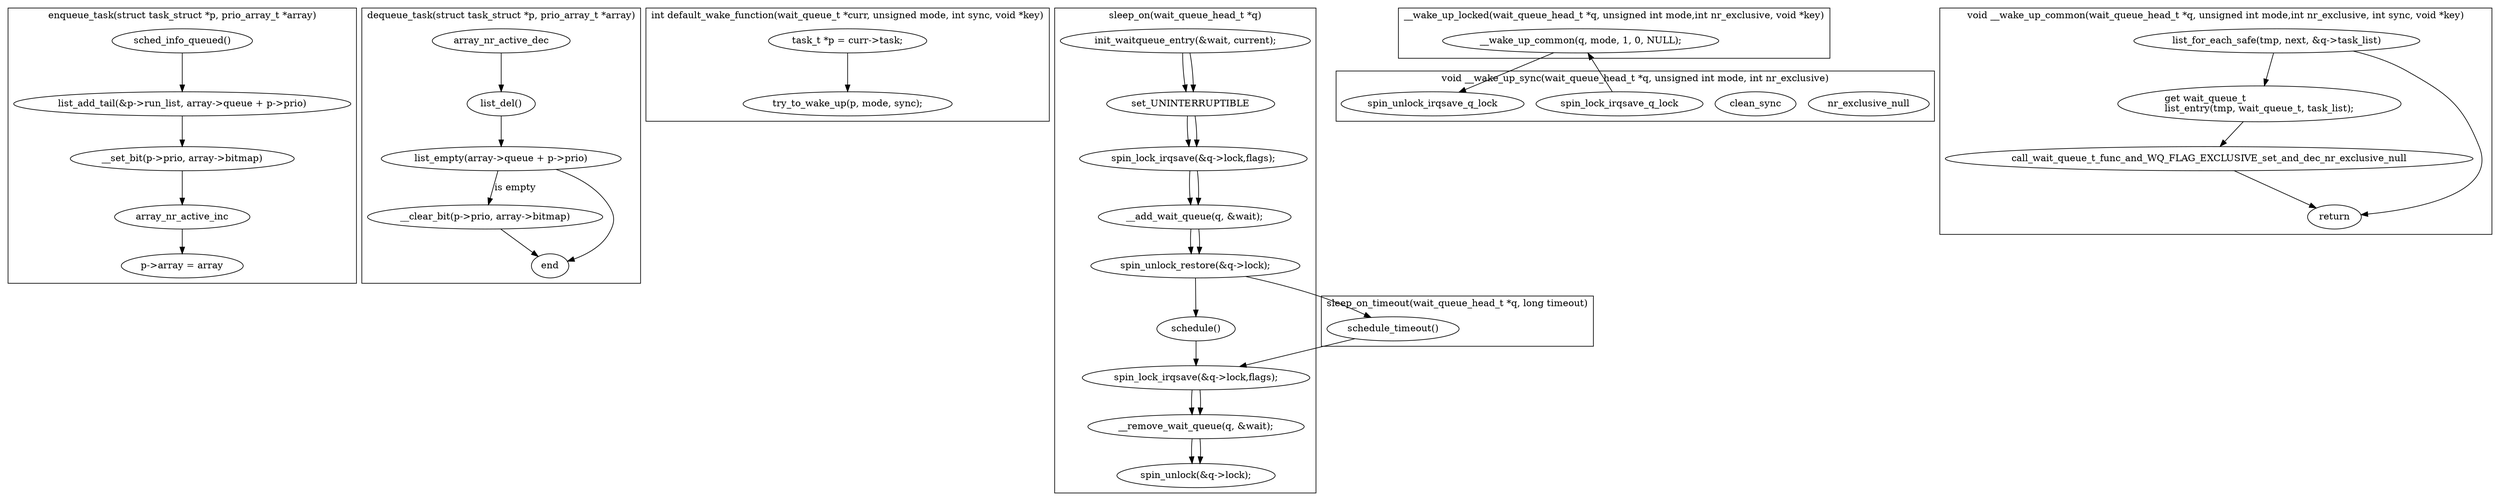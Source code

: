 digraph sched_c{
        subgraph cluster_enqueue_task{
                label="enqueue_task(struct task_struct *p, prio_array_t *array)";

		sched_info_queued[label="sched_info_queued()"];
		list_add_tail[label="list_add_tail(&p->run_list, array->queue + p->prio)"];
		__set_bit[label="__set_bit(p->prio, array->bitmap)"];
		array_nr_active_inc;
		p_array_array[label="p->array = array"];

		sched_info_queued -> list_add_tail;
		list_add_tail -> __set_bit;
		__set_bit -> array_nr_active_inc;
		array_nr_active_inc -> p_array_array;
        }

        subgraph cluster_dequeue_task{
                label="dequeue_task(struct task_struct *p, prio_array_t *array)";

		array_nr_active_dec;
		list_del[label="list_del()"];
		list_empty[label="list_empty(array->queue + p->prio)"];
		__clear_bit[label="__clear_bit(p->prio, array->bitmap)"];
		end;

		array_nr_active_dec -> list_del;
		list_del -> list_empty;
		list_empty -> __clear_bit[label="is empty"];
		list_empty -> end;
		__clear_bit -> end;
        }

        subgraph cluster_default_wake_function{
				label="int default_wake_function(wait_queue_t *curr, unsigned mode, int sync, void *key)"

				get_curr_task[label="task_t *p = curr->task;"];
				try_to_wake_up[label="try_to_wake_up(p, mode, sync);"];

				get_curr_task -> try_to_wake_up;
		}

		subgraph cluster_sleep_on{
				label="sleep_on(wait_queue_head_t *q)";

				init_waitqueue_entry[label="init_waitqueue_entry(&wait, current);"];
				set_UNINTERRUPTIBLE[label="set_UNINTERRUPTIBLE"];
				spin_lock_irqsave_1[label="spin_lock_irqsave(&q->lock,flags);"];
				__add_wait_queue[label="__add_wait_queue(q, &wait);"];
				spin_unlock_1[label="spin_unlock_restore(&q->lock);"];
				schedule[label="schedule()"];
				spin_lock_irqsave_2[label="spin_lock_irqsave(&q->lock,flags);"];
				spin_unlock_2[label="spin_unlock(&q->lock);"];
				__remove_wait_queue[label="__remove_wait_queue(q, &wait);"];

				init_waitqueue_entry -> set_UNINTERRUPTIBLE;
				set_UNINTERRUPTIBLE -> spin_lock_irqsave_1;
				spin_lock_irqsave_1 -> __add_wait_queue;
				__add_wait_queue -> spin_unlock_1;
				spin_unlock_1 -> schedule;
				schedule -> spin_lock_irqsave_2;
				spin_lock_irqsave_2 -> __remove_wait_queue;
				__remove_wait_queue -> spin_unlock_2;
		}

		subgraph cluster_sleep_on_timeout{
				label="sleep_on_timeout(wait_queue_head_t *q, long timeout)";

				init_waitqueue_entry[label="init_waitqueue_entry(&wait, current);"];
				set_UNINTERRUPTIBLE[label="set_UNINTERRUPTIBLE"];
				spin_lock_irqsave_1[label="spin_lock_irqsave(&q->lock,flags);"];
				__add_wait_queue[label="__add_wait_queue(q, &wait);"];
				spin_unlock_1[label="spin_unlock_restore(&q->lock);"];
				schedule_timeout[label="schedule_timeout()"];
				spin_lock_irqsave_2[label="spin_lock_irqsave(&q->lock,flags);"];
				spin_unlock_2[label="spin_unlock(&q->lock);"];
				__remove_wait_queue[label="__remove_wait_queue(q, &wait);"];

				init_waitqueue_entry -> set_UNINTERRUPTIBLE;
				set_UNINTERRUPTIBLE -> spin_lock_irqsave_1;
				spin_lock_irqsave_1 -> __add_wait_queue;
				__add_wait_queue -> spin_unlock_1;
				spin_unlock_1 -> schedule_timeout;
				schedule_timeout -> spin_lock_irqsave_2;
				spin_lock_irqsave_2 -> __remove_wait_queue;
				__remove_wait_queue -> spin_unlock_2;
		}

		subgraph cluster__wake_up_locked{
				label="__wake_up_locked(wait_queue_head_t *q, unsigned int mode,int nr_exclusive, void *key)";

				__wake_up_common[label="__wake_up_common(q, mode, 1, 0, NULL);"];
		}

		subgraph cluster__wake_up_common{
				label="void __wake_up_common(wait_queue_head_t *q, unsigned int mode,int nr_exclusive, int sync, void *key)";

				list_for_each_safe[label="list_for_each_safe(tmp, next, &q->task_list)"];
				list_entry[label="get wait_queue_t \llist_entry(tmp, wait_queue_t, task_list);"];
				call_wait_queue_t_func_and_WQ_FLAG_EXCLUSIVE_set_and_dec_nr_exclusive_null[label="call_wait_queue_t_func_and_WQ_FLAG_EXCLUSIVE_set_and_dec_nr_exclusive_null"];
				return[label="return"];

				list_for_each_safe -> return;
				list_for_each_safe -> list_entry;
				list_entry -> call_wait_queue_t_func_and_WQ_FLAG_EXCLUSIVE_set_and_dec_nr_exclusive_null;
				call_wait_queue_t_func_and_WQ_FLAG_EXCLUSIVE_set_and_dec_nr_exclusive_null -> return;
		}

		subgraph cluster___wake_up_sync{
				label="void __wake_up_sync(wait_queue_head_t *q, unsigned int mode, int nr_exclusive)";

				nr_exclusive[label="nr_exclusive_null"];
				clean_sync[label="clean_sync"];

				spin_lock_irqsave_q_lock[label="spin_lock_irqsave_q_lock"];
				__wake_up_common[label="__wake_up_common(q, mode, nr_exclusive, sync, NULL);"];
				spin_unlock_irqsave_q_lock[label="spin_unlock_irqsave_q_lock"];

				spin_lock_irqsave_q_lock -> __wake_up_common;
				__wake_up_common -> spin_unlock_irqsave_q_lock;
		}

		subgraph cluster___wake_up_locked{
				label="void __wake_up_locked(wait_queue_head_t *q, unsigned int mode)";

				__wake_up_common[label="__wake_up_common(q, mode, 1, 0, NULL);"];
		}
}
